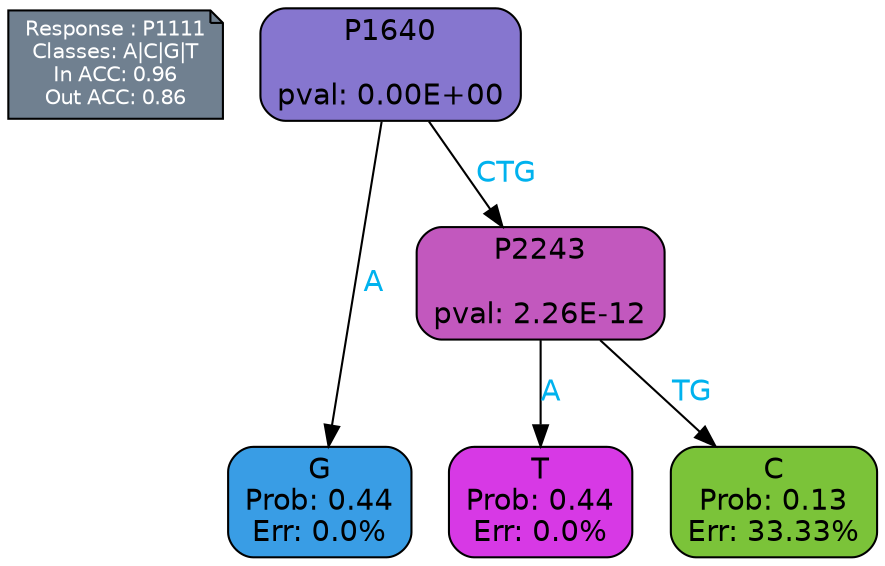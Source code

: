 digraph Tree {
node [shape=box, style="filled, rounded", color="black", fontname=helvetica] ;
graph [ranksep=equally, splines=polylines, bgcolor=transparent, dpi=600] ;
edge [fontname=helvetica] ;
LEGEND [label="Response : P1111
Classes: A|C|G|T
In ACC: 0.96
Out ACC: 0.86
",shape=note,align=left,style=filled,fillcolor="slategray",fontcolor="white",fontsize=10];1 [label="P1640

pval: 0.00E+00", fillcolor="#8676cf"] ;
2 [label="G
Prob: 0.44
Err: 0.0%", fillcolor="#399de5"] ;
3 [label="P2243

pval: 2.26E-12", fillcolor="#c258be"] ;
4 [label="T
Prob: 0.44
Err: 0.0%", fillcolor="#d739e5"] ;
5 [label="C
Prob: 0.13
Err: 33.33%", fillcolor="#7bc339"] ;
1 -> 2 [label="A",fontcolor=deepskyblue2] ;
1 -> 3 [label="CTG",fontcolor=deepskyblue2] ;
3 -> 4 [label="A",fontcolor=deepskyblue2] ;
3 -> 5 [label="TG",fontcolor=deepskyblue2] ;
{rank = same; 2;4;5;}{rank = same; LEGEND;1;}}